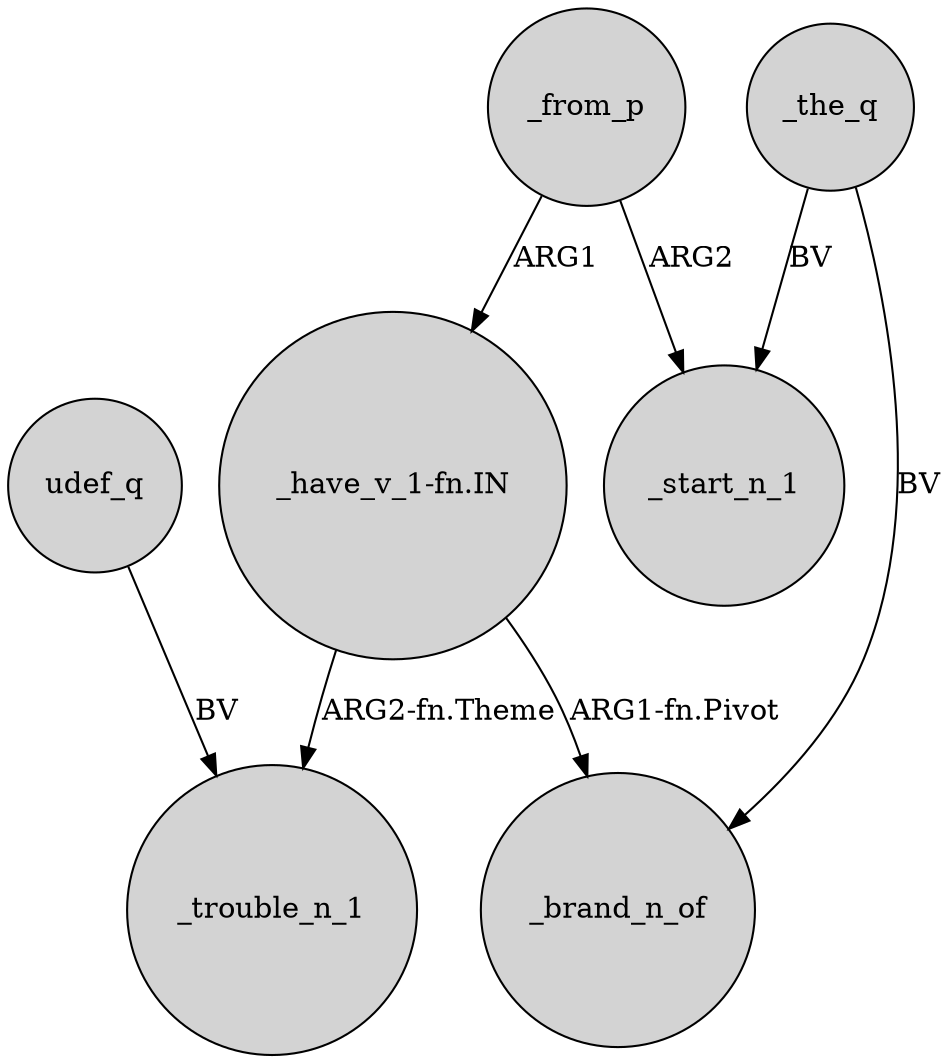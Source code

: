 digraph {
	node [shape=circle style=filled]
	_from_p -> "_have_v_1-fn.IN" [label=ARG1]
	_from_p -> _start_n_1 [label=ARG2]
	_the_q -> _start_n_1 [label=BV]
	"_have_v_1-fn.IN" -> _trouble_n_1 [label="ARG2-fn.Theme"]
	udef_q -> _trouble_n_1 [label=BV]
	_the_q -> _brand_n_of [label=BV]
	"_have_v_1-fn.IN" -> _brand_n_of [label="ARG1-fn.Pivot"]
}
